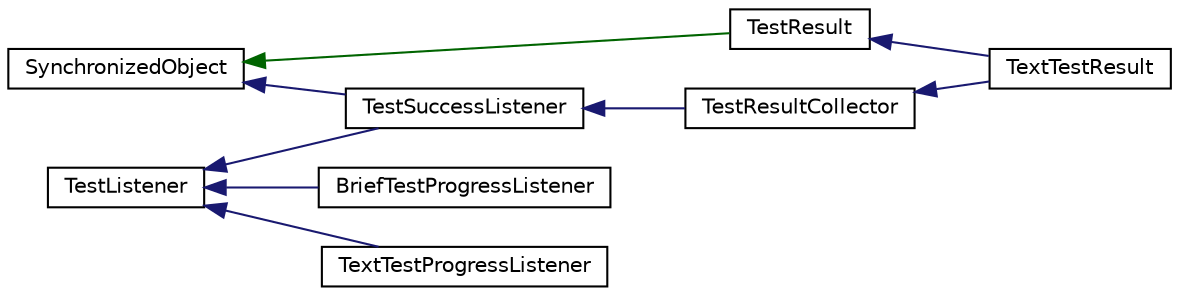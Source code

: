 digraph "Graphical Class Hierarchy"
{
  edge [fontname="Helvetica",fontsize="10",labelfontname="Helvetica",labelfontsize="10"];
  node [fontname="Helvetica",fontsize="10",shape=record];
  rankdir="LR";
  Node39 [label="SynchronizedObject",height=0.2,width=0.4,color="black", fillcolor="white", style="filled",URL="$class_synchronized_object.html",tooltip="Base class for synchronized object. "];
  Node39 -> Node40 [dir="back",color="darkgreen",fontsize="10",style="solid",fontname="Helvetica"];
  Node40 [label="TestResult",height=0.2,width=0.4,color="black", fillcolor="white", style="filled",URL="$class_test_result.html",tooltip="Manages TestListener.A single instance of this class is used when running the test. It is usually created by the test runner (TestRunner). "];
  Node40 -> Node4 [dir="back",color="midnightblue",fontsize="10",style="solid",fontname="Helvetica"];
  Node4 [label="TextTestResult",height=0.2,width=0.4,color="black", fillcolor="white", style="filled",URL="$class_text_test_result.html",tooltip="Holds printable test result (DEPRECATED).deprecated Use class TextTestProgressListener and TextOutput..."];
  Node39 -> Node2 [dir="back",color="midnightblue",fontsize="10",style="solid",fontname="Helvetica"];
  Node2 [label="TestSuccessListener",height=0.2,width=0.4,color="black", fillcolor="white", style="filled",URL="$class_test_success_listener.html",tooltip="TestListener that checks if any test case failed. "];
  Node2 -> Node3 [dir="back",color="midnightblue",fontsize="10",style="solid",fontname="Helvetica"];
  Node3 [label="TestResultCollector",height=0.2,width=0.4,color="black", fillcolor="white", style="filled",URL="$class_test_result_collector.html",tooltip="Collects test result.A TestResultCollector is a TestListener which collects the results of executing ..."];
  Node3 -> Node4 [dir="back",color="midnightblue",fontsize="10",style="solid",fontname="Helvetica"];
  Node0 [label="TestListener",height=0.2,width=0.4,color="black", fillcolor="white", style="filled",URL="$class_test_listener.html",tooltip="Listener for test progress and result.Implementing the Observer pattern a TestListener may be registe..."];
  Node0 -> Node1 [dir="back",color="midnightblue",fontsize="10",style="solid",fontname="Helvetica"];
  Node1 [label="BriefTestProgressListener",height=0.2,width=0.4,color="black", fillcolor="white", style="filled",URL="$class_brief_test_progress_listener.html",tooltip="TestListener that prints the name of each test before running it. "];
  Node0 -> Node2 [dir="back",color="midnightblue",fontsize="10",style="solid",fontname="Helvetica"];
  Node0 -> Node5 [dir="back",color="midnightblue",fontsize="10",style="solid",fontname="Helvetica"];
  Node5 [label="TextTestProgressListener",height=0.2,width=0.4,color="black", fillcolor="white", style="filled",URL="$class_text_test_progress_listener.html",tooltip="TestListener that show the status of each TestCase test result. "];
}

